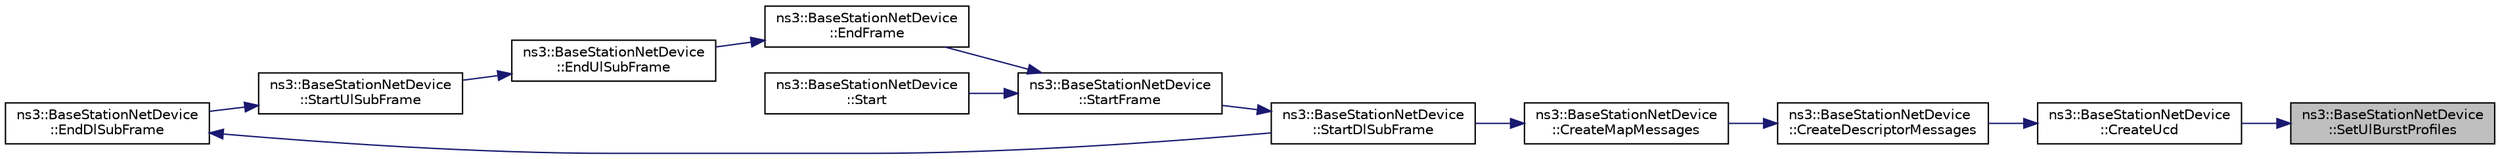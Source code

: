digraph "ns3::BaseStationNetDevice::SetUlBurstProfiles"
{
 // LATEX_PDF_SIZE
  edge [fontname="Helvetica",fontsize="10",labelfontname="Helvetica",labelfontsize="10"];
  node [fontname="Helvetica",fontsize="10",shape=record];
  rankdir="RL";
  Node1 [label="ns3::BaseStationNetDevice\l::SetUlBurstProfiles",height=0.2,width=0.4,color="black", fillcolor="grey75", style="filled", fontcolor="black",tooltip="Send UL burst profiles."];
  Node1 -> Node2 [dir="back",color="midnightblue",fontsize="10",style="solid",fontname="Helvetica"];
  Node2 [label="ns3::BaseStationNetDevice\l::CreateUcd",height=0.2,width=0.4,color="black", fillcolor="white", style="filled",URL="$classns3_1_1_base_station_net_device.html#abdd5d28aac407818503b3ffae29bd1de",tooltip="Create UCD."];
  Node2 -> Node3 [dir="back",color="midnightblue",fontsize="10",style="solid",fontname="Helvetica"];
  Node3 [label="ns3::BaseStationNetDevice\l::CreateDescriptorMessages",height=0.2,width=0.4,color="black", fillcolor="white", style="filled",URL="$classns3_1_1_base_station_net_device.html#aa51c6c56099714aa267d63e4527c377b",tooltip="creates the channel descriptor MAC management messages DCD and UCD"];
  Node3 -> Node4 [dir="back",color="midnightblue",fontsize="10",style="solid",fontname="Helvetica"];
  Node4 [label="ns3::BaseStationNetDevice\l::CreateMapMessages",height=0.2,width=0.4,color="black", fillcolor="white", style="filled",URL="$classns3_1_1_base_station_net_device.html#a5bbf169891f8a3b28b952039ed63253f",tooltip="creates the MAC management messages DL-MAP and UL-MAP"];
  Node4 -> Node5 [dir="back",color="midnightblue",fontsize="10",style="solid",fontname="Helvetica"];
  Node5 [label="ns3::BaseStationNetDevice\l::StartDlSubFrame",height=0.2,width=0.4,color="black", fillcolor="white", style="filled",URL="$classns3_1_1_base_station_net_device.html#a27bab37fd4944f4c8fa93c5911effab3",tooltip="Start DL subframe function."];
  Node5 -> Node6 [dir="back",color="midnightblue",fontsize="10",style="solid",fontname="Helvetica"];
  Node6 [label="ns3::BaseStationNetDevice\l::StartFrame",height=0.2,width=0.4,color="black", fillcolor="white", style="filled",URL="$classns3_1_1_base_station_net_device.html#a5c6904d46b239de002ea4d947c996099",tooltip="Start frame function."];
  Node6 -> Node7 [dir="back",color="midnightblue",fontsize="10",style="solid",fontname="Helvetica"];
  Node7 [label="ns3::BaseStationNetDevice\l::EndFrame",height=0.2,width=0.4,color="black", fillcolor="white", style="filled",URL="$classns3_1_1_base_station_net_device.html#abc0935e4af2375b6ebf5b62f2e041703",tooltip="End frame function."];
  Node7 -> Node8 [dir="back",color="midnightblue",fontsize="10",style="solid",fontname="Helvetica"];
  Node8 [label="ns3::BaseStationNetDevice\l::EndUlSubFrame",height=0.2,width=0.4,color="black", fillcolor="white", style="filled",URL="$classns3_1_1_base_station_net_device.html#acb6787d90c40a8b2e8ce2c504a172f7a",tooltip="End UL subframe function."];
  Node8 -> Node9 [dir="back",color="midnightblue",fontsize="10",style="solid",fontname="Helvetica"];
  Node9 [label="ns3::BaseStationNetDevice\l::StartUlSubFrame",height=0.2,width=0.4,color="black", fillcolor="white", style="filled",URL="$classns3_1_1_base_station_net_device.html#adb3fc441a44d0b6e9c1d032b73a3d34b",tooltip="Start UL subframe function."];
  Node9 -> Node10 [dir="back",color="midnightblue",fontsize="10",style="solid",fontname="Helvetica"];
  Node10 [label="ns3::BaseStationNetDevice\l::EndDlSubFrame",height=0.2,width=0.4,color="black", fillcolor="white", style="filled",URL="$classns3_1_1_base_station_net_device.html#a0d20b289eddae756199cc8d11d4db589",tooltip="End DL subframe function."];
  Node10 -> Node5 [dir="back",color="midnightblue",fontsize="10",style="solid",fontname="Helvetica"];
  Node6 -> Node11 [dir="back",color="midnightblue",fontsize="10",style="solid",fontname="Helvetica"];
  Node11 [label="ns3::BaseStationNetDevice\l::Start",height=0.2,width=0.4,color="black", fillcolor="white", style="filled",URL="$classns3_1_1_base_station_net_device.html#a67d7c6397e8a2333e6be4c68224653ef",tooltip="Start device."];
}
